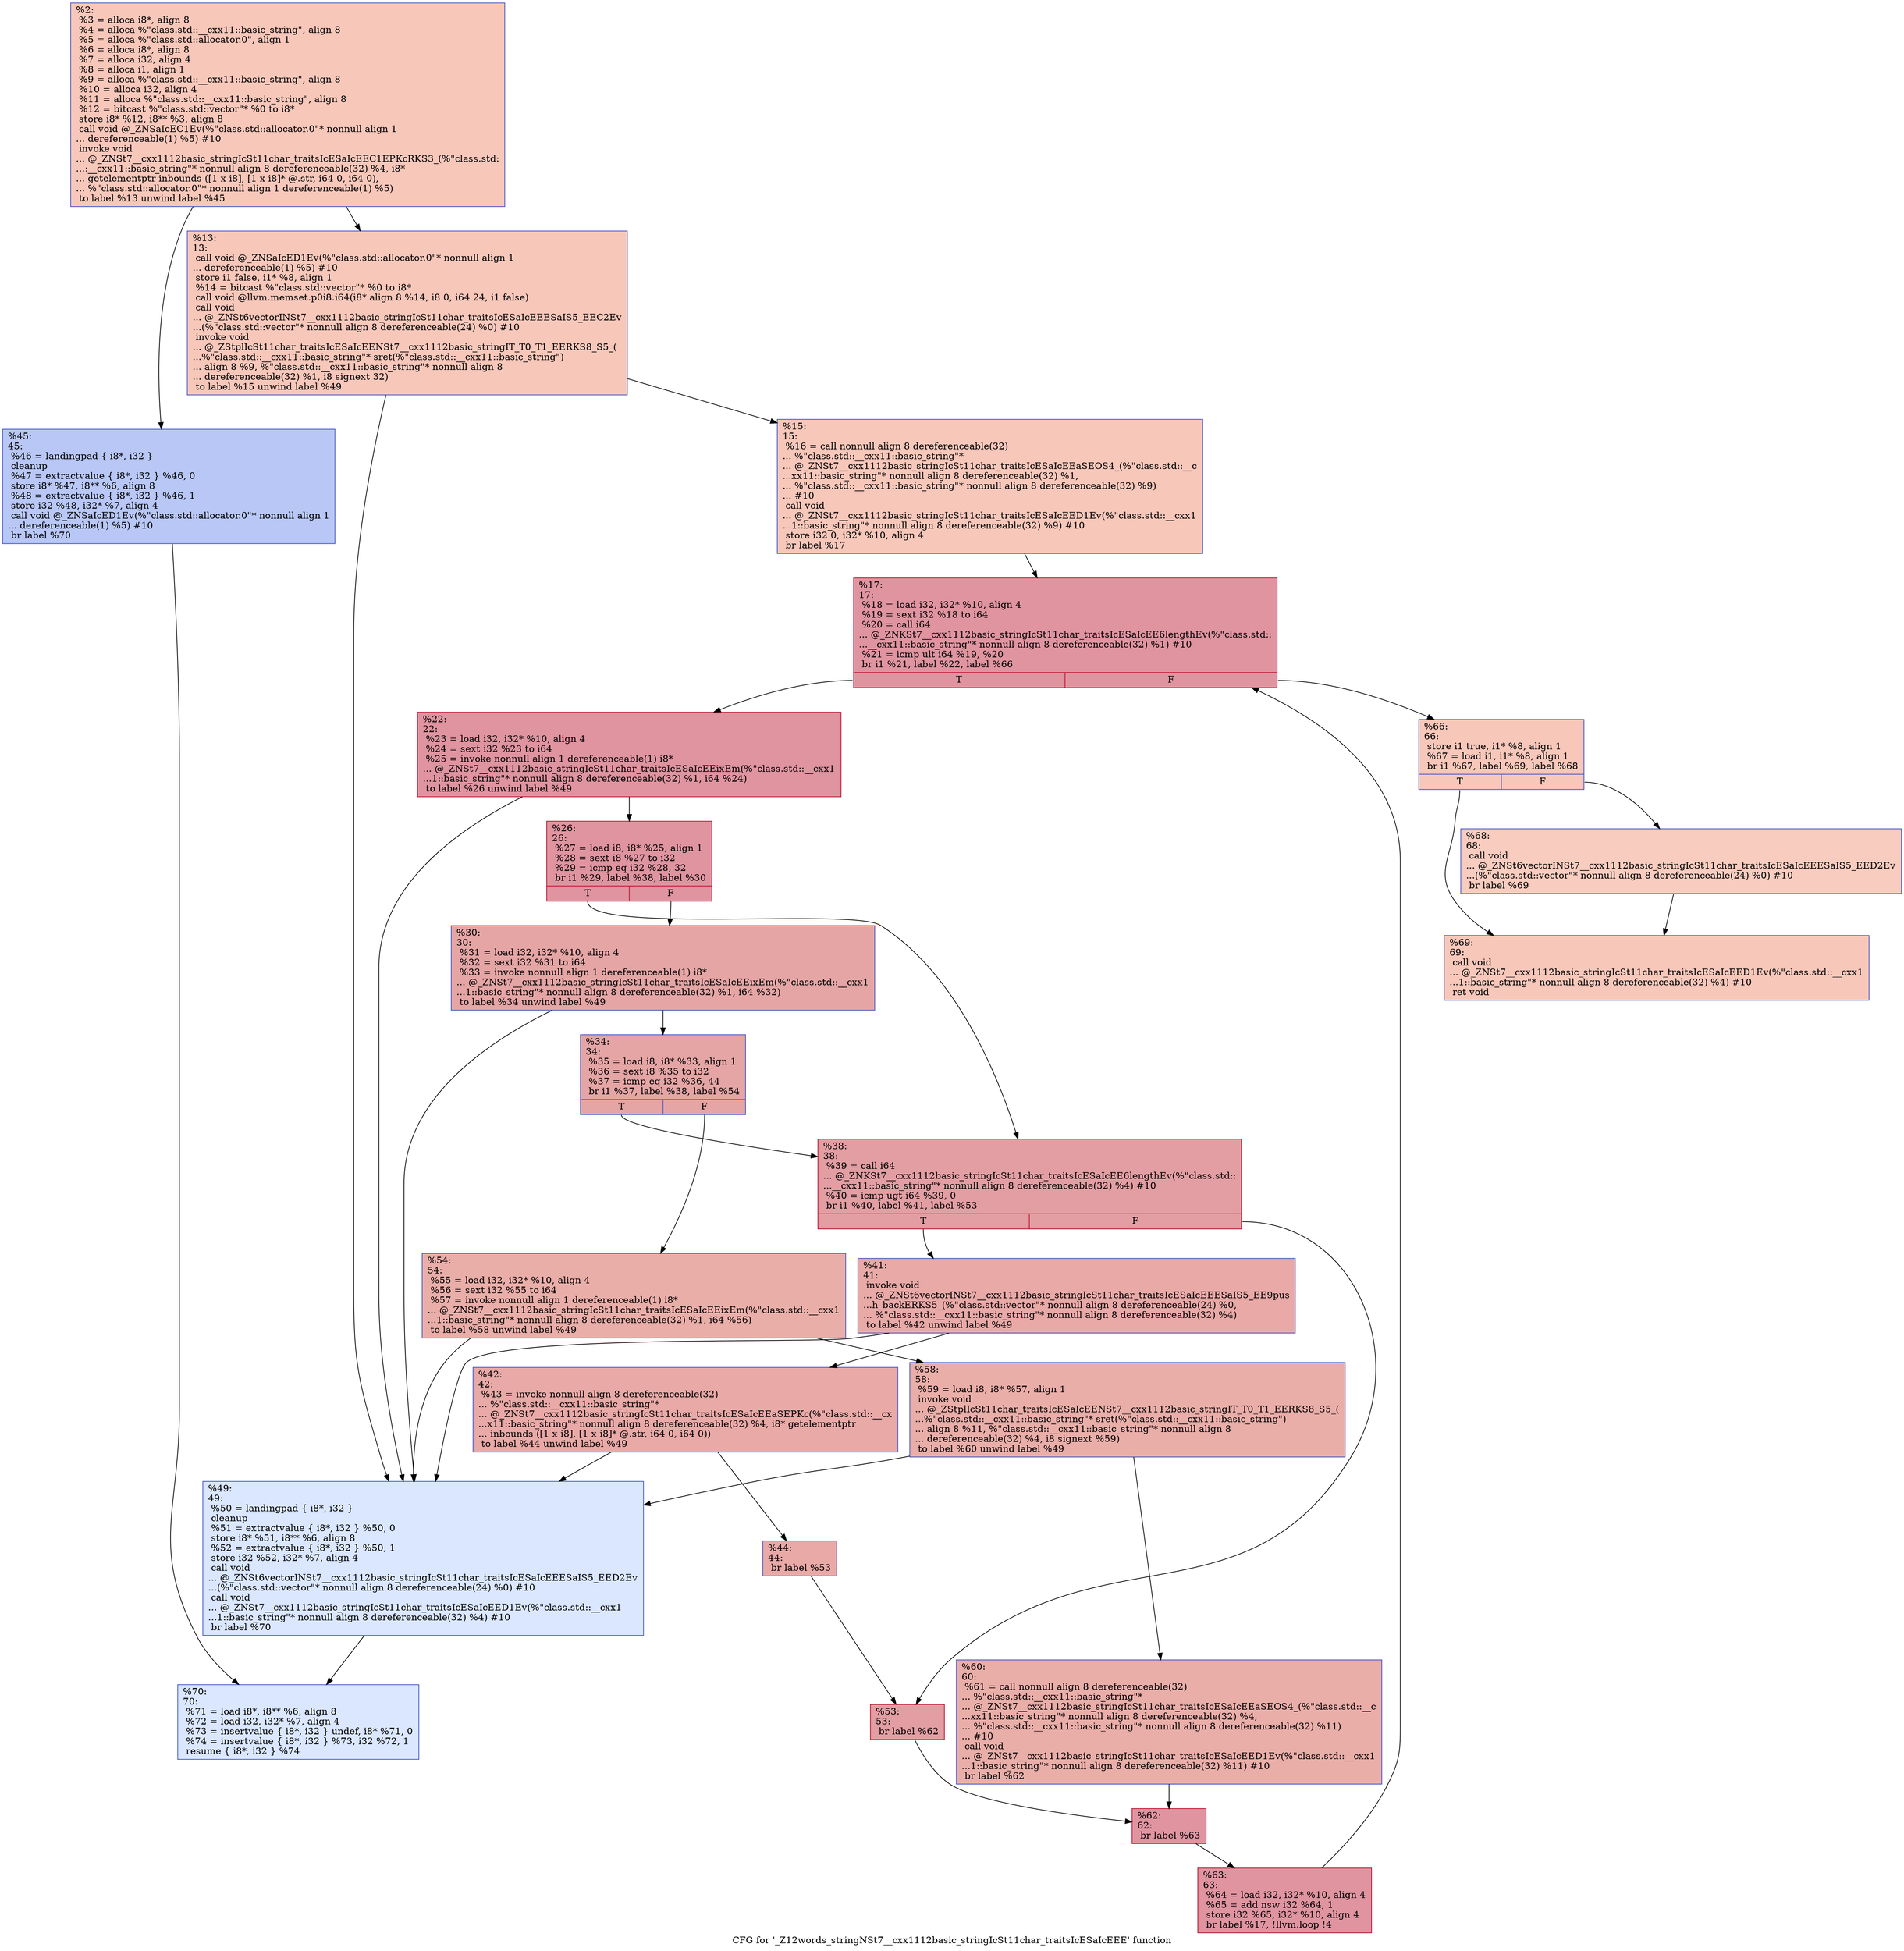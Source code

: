 digraph "CFG for '_Z12words_stringNSt7__cxx1112basic_stringIcSt11char_traitsIcESaIcEEE' function" {
	label="CFG for '_Z12words_stringNSt7__cxx1112basic_stringIcSt11char_traitsIcESaIcEEE' function";

	Node0x55dfaddf4ac0 [shape=record,color="#3d50c3ff", style=filled, fillcolor="#ec7f6370",label="{%2:\l  %3 = alloca i8*, align 8\l  %4 = alloca %\"class.std::__cxx11::basic_string\", align 8\l  %5 = alloca %\"class.std::allocator.0\", align 1\l  %6 = alloca i8*, align 8\l  %7 = alloca i32, align 4\l  %8 = alloca i1, align 1\l  %9 = alloca %\"class.std::__cxx11::basic_string\", align 8\l  %10 = alloca i32, align 4\l  %11 = alloca %\"class.std::__cxx11::basic_string\", align 8\l  %12 = bitcast %\"class.std::vector\"* %0 to i8*\l  store i8* %12, i8** %3, align 8\l  call void @_ZNSaIcEC1Ev(%\"class.std::allocator.0\"* nonnull align 1\l... dereferenceable(1) %5) #10\l  invoke void\l... @_ZNSt7__cxx1112basic_stringIcSt11char_traitsIcESaIcEEC1EPKcRKS3_(%\"class.std:\l...:__cxx11::basic_string\"* nonnull align 8 dereferenceable(32) %4, i8*\l... getelementptr inbounds ([1 x i8], [1 x i8]* @.str, i64 0, i64 0),\l... %\"class.std::allocator.0\"* nonnull align 1 dereferenceable(1) %5)\l          to label %13 unwind label %45\l}"];
	Node0x55dfaddf4ac0 -> Node0x55dfaddf9550;
	Node0x55dfaddf4ac0 -> Node0x55dfaddf95a0;
	Node0x55dfaddf9550 [shape=record,color="#3d50c3ff", style=filled, fillcolor="#ec7f6370",label="{%13:\l13:                                               \l  call void @_ZNSaIcED1Ev(%\"class.std::allocator.0\"* nonnull align 1\l... dereferenceable(1) %5) #10\l  store i1 false, i1* %8, align 1\l  %14 = bitcast %\"class.std::vector\"* %0 to i8*\l  call void @llvm.memset.p0i8.i64(i8* align 8 %14, i8 0, i64 24, i1 false)\l  call void\l... @_ZNSt6vectorINSt7__cxx1112basic_stringIcSt11char_traitsIcESaIcEEESaIS5_EEC2Ev\l...(%\"class.std::vector\"* nonnull align 8 dereferenceable(24) %0) #10\l  invoke void\l... @_ZStplIcSt11char_traitsIcESaIcEENSt7__cxx1112basic_stringIT_T0_T1_EERKS8_S5_(\l...%\"class.std::__cxx11::basic_string\"* sret(%\"class.std::__cxx11::basic_string\")\l... align 8 %9, %\"class.std::__cxx11::basic_string\"* nonnull align 8\l... dereferenceable(32) %1, i8 signext 32)\l          to label %15 unwind label %49\l}"];
	Node0x55dfaddf9550 -> Node0x55dfaddfa310;
	Node0x55dfaddf9550 -> Node0x55dfaddfa3a0;
	Node0x55dfaddfa310 [shape=record,color="#3d50c3ff", style=filled, fillcolor="#ec7f6370",label="{%15:\l15:                                               \l  %16 = call nonnull align 8 dereferenceable(32)\l... %\"class.std::__cxx11::basic_string\"*\l... @_ZNSt7__cxx1112basic_stringIcSt11char_traitsIcESaIcEEaSEOS4_(%\"class.std::__c\l...xx11::basic_string\"* nonnull align 8 dereferenceable(32) %1,\l... %\"class.std::__cxx11::basic_string\"* nonnull align 8 dereferenceable(32) %9)\l... #10\l  call void\l... @_ZNSt7__cxx1112basic_stringIcSt11char_traitsIcESaIcEED1Ev(%\"class.std::__cxx1\l...1::basic_string\"* nonnull align 8 dereferenceable(32) %9) #10\l  store i32 0, i32* %10, align 4\l  br label %17\l}"];
	Node0x55dfaddfa310 -> Node0x55dfaddfa740;
	Node0x55dfaddfa740 [shape=record,color="#b70d28ff", style=filled, fillcolor="#b70d2870",label="{%17:\l17:                                               \l  %18 = load i32, i32* %10, align 4\l  %19 = sext i32 %18 to i64\l  %20 = call i64\l... @_ZNKSt7__cxx1112basic_stringIcSt11char_traitsIcESaIcEE6lengthEv(%\"class.std::\l...__cxx11::basic_string\"* nonnull align 8 dereferenceable(32) %1) #10\l  %21 = icmp ult i64 %19, %20\l  br i1 %21, label %22, label %66\l|{<s0>T|<s1>F}}"];
	Node0x55dfaddfa740:s0 -> Node0x55dfaddfadb0;
	Node0x55dfaddfa740:s1 -> Node0x55dfaddfb110;
	Node0x55dfaddfadb0 [shape=record,color="#b70d28ff", style=filled, fillcolor="#b70d2870",label="{%22:\l22:                                               \l  %23 = load i32, i32* %10, align 4\l  %24 = sext i32 %23 to i64\l  %25 = invoke nonnull align 1 dereferenceable(1) i8*\l... @_ZNSt7__cxx1112basic_stringIcSt11char_traitsIcESaIcEEixEm(%\"class.std::__cxx1\l...1::basic_string\"* nonnull align 8 dereferenceable(32) %1, i64 %24)\l          to label %26 unwind label %49\l}"];
	Node0x55dfaddfadb0 -> Node0x55dfaddfb380;
	Node0x55dfaddfadb0 -> Node0x55dfaddfa3a0;
	Node0x55dfaddfb380 [shape=record,color="#b70d28ff", style=filled, fillcolor="#b70d2870",label="{%26:\l26:                                               \l  %27 = load i8, i8* %25, align 1\l  %28 = sext i8 %27 to i32\l  %29 = icmp eq i32 %28, 32\l  br i1 %29, label %38, label %30\l|{<s0>T|<s1>F}}"];
	Node0x55dfaddfb380:s0 -> Node0x55dfaddfb330;
	Node0x55dfaddfb380:s1 -> Node0x55dfaddfb850;
	Node0x55dfaddfb850 [shape=record,color="#3d50c3ff", style=filled, fillcolor="#c5333470",label="{%30:\l30:                                               \l  %31 = load i32, i32* %10, align 4\l  %32 = sext i32 %31 to i64\l  %33 = invoke nonnull align 1 dereferenceable(1) i8*\l... @_ZNSt7__cxx1112basic_stringIcSt11char_traitsIcESaIcEEixEm(%\"class.std::__cxx1\l...1::basic_string\"* nonnull align 8 dereferenceable(32) %1, i64 %32)\l          to label %34 unwind label %49\l}"];
	Node0x55dfaddfb850 -> Node0x55dfaddfbcd0;
	Node0x55dfaddfb850 -> Node0x55dfaddfa3a0;
	Node0x55dfaddfbcd0 [shape=record,color="#3d50c3ff", style=filled, fillcolor="#c5333470",label="{%34:\l34:                                               \l  %35 = load i8, i8* %33, align 1\l  %36 = sext i8 %35 to i32\l  %37 = icmp eq i32 %36, 44\l  br i1 %37, label %38, label %54\l|{<s0>T|<s1>F}}"];
	Node0x55dfaddfbcd0:s0 -> Node0x55dfaddfb330;
	Node0x55dfaddfbcd0:s1 -> Node0x55dfaddfbc80;
	Node0x55dfaddfb330 [shape=record,color="#b70d28ff", style=filled, fillcolor="#be242e70",label="{%38:\l38:                                               \l  %39 = call i64\l... @_ZNKSt7__cxx1112basic_stringIcSt11char_traitsIcESaIcEE6lengthEv(%\"class.std::\l...__cxx11::basic_string\"* nonnull align 8 dereferenceable(32) %4) #10\l  %40 = icmp ugt i64 %39, 0\l  br i1 %40, label %41, label %53\l|{<s0>T|<s1>F}}"];
	Node0x55dfaddfb330:s0 -> Node0x55dfaddfc0c0;
	Node0x55dfaddfb330:s1 -> Node0x55dfaddfc290;
	Node0x55dfaddfc0c0 [shape=record,color="#3d50c3ff", style=filled, fillcolor="#ca3b3770",label="{%41:\l41:                                               \l  invoke void\l... @_ZNSt6vectorINSt7__cxx1112basic_stringIcSt11char_traitsIcESaIcEEESaIS5_EE9pus\l...h_backERKS5_(%\"class.std::vector\"* nonnull align 8 dereferenceable(24) %0,\l... %\"class.std::__cxx11::basic_string\"* nonnull align 8 dereferenceable(32) %4)\l          to label %42 unwind label %49\l}"];
	Node0x55dfaddfc0c0 -> Node0x55dfaddfc440;
	Node0x55dfaddfc0c0 -> Node0x55dfaddfa3a0;
	Node0x55dfaddfc440 [shape=record,color="#3d50c3ff", style=filled, fillcolor="#ca3b3770",label="{%42:\l42:                                               \l  %43 = invoke nonnull align 8 dereferenceable(32)\l... %\"class.std::__cxx11::basic_string\"*\l... @_ZNSt7__cxx1112basic_stringIcSt11char_traitsIcESaIcEEaSEPKc(%\"class.std::__cx\l...x11::basic_string\"* nonnull align 8 dereferenceable(32) %4, i8* getelementptr\l... inbounds ([1 x i8], [1 x i8]* @.str, i64 0, i64 0))\l          to label %44 unwind label %49\l}"];
	Node0x55dfaddfc440 -> Node0x55dfaddfc7e0;
	Node0x55dfaddfc440 -> Node0x55dfaddfa3a0;
	Node0x55dfaddfc7e0 [shape=record,color="#3d50c3ff", style=filled, fillcolor="#ca3b3770",label="{%44:\l44:                                               \l  br label %53\l}"];
	Node0x55dfaddfc7e0 -> Node0x55dfaddfc290;
	Node0x55dfaddf95a0 [shape=record,color="#3d50c3ff", style=filled, fillcolor="#5f7fe870",label="{%45:\l45:                                               \l  %46 = landingpad \{ i8*, i32 \}\l          cleanup\l  %47 = extractvalue \{ i8*, i32 \} %46, 0\l  store i8* %47, i8** %6, align 8\l  %48 = extractvalue \{ i8*, i32 \} %46, 1\l  store i32 %48, i32* %7, align 4\l  call void @_ZNSaIcED1Ev(%\"class.std::allocator.0\"* nonnull align 1\l... dereferenceable(1) %5) #10\l  br label %70\l}"];
	Node0x55dfaddf95a0 -> Node0x55dfaddfd050;
	Node0x55dfaddfa3a0 [shape=record,color="#3d50c3ff", style=filled, fillcolor="#abc8fd70",label="{%49:\l49:                                               \l  %50 = landingpad \{ i8*, i32 \}\l          cleanup\l  %51 = extractvalue \{ i8*, i32 \} %50, 0\l  store i8* %51, i8** %6, align 8\l  %52 = extractvalue \{ i8*, i32 \} %50, 1\l  store i32 %52, i32* %7, align 4\l  call void\l... @_ZNSt6vectorINSt7__cxx1112basic_stringIcSt11char_traitsIcESaIcEEESaIS5_EED2Ev\l...(%\"class.std::vector\"* nonnull align 8 dereferenceable(24) %0) #10\l  call void\l... @_ZNSt7__cxx1112basic_stringIcSt11char_traitsIcESaIcEED1Ev(%\"class.std::__cxx1\l...1::basic_string\"* nonnull align 8 dereferenceable(32) %4) #10\l  br label %70\l}"];
	Node0x55dfaddfa3a0 -> Node0x55dfaddfd050;
	Node0x55dfaddfc290 [shape=record,color="#b70d28ff", style=filled, fillcolor="#be242e70",label="{%53:\l53:                                               \l  br label %62\l}"];
	Node0x55dfaddfc290 -> Node0x55dfaddfd6b0;
	Node0x55dfaddfbc80 [shape=record,color="#3d50c3ff", style=filled, fillcolor="#d0473d70",label="{%54:\l54:                                               \l  %55 = load i32, i32* %10, align 4\l  %56 = sext i32 %55 to i64\l  %57 = invoke nonnull align 1 dereferenceable(1) i8*\l... @_ZNSt7__cxx1112basic_stringIcSt11char_traitsIcESaIcEEixEm(%\"class.std::__cxx1\l...1::basic_string\"* nonnull align 8 dereferenceable(32) %1, i64 %56)\l          to label %58 unwind label %49\l}"];
	Node0x55dfaddfbc80 -> Node0x55dfaddfda20;
	Node0x55dfaddfbc80 -> Node0x55dfaddfa3a0;
	Node0x55dfaddfda20 [shape=record,color="#3d50c3ff", style=filled, fillcolor="#d0473d70",label="{%58:\l58:                                               \l  %59 = load i8, i8* %57, align 1\l  invoke void\l... @_ZStplIcSt11char_traitsIcESaIcEENSt7__cxx1112basic_stringIT_T0_T1_EERKS8_S5_(\l...%\"class.std::__cxx11::basic_string\"* sret(%\"class.std::__cxx11::basic_string\")\l... align 8 %11, %\"class.std::__cxx11::basic_string\"* nonnull align 8\l... dereferenceable(32) %4, i8 signext %59)\l          to label %60 unwind label %49\l}"];
	Node0x55dfaddfda20 -> Node0x55dfaddfd9d0;
	Node0x55dfaddfda20 -> Node0x55dfaddfa3a0;
	Node0x55dfaddfd9d0 [shape=record,color="#3d50c3ff", style=filled, fillcolor="#d0473d70",label="{%60:\l60:                                               \l  %61 = call nonnull align 8 dereferenceable(32)\l... %\"class.std::__cxx11::basic_string\"*\l... @_ZNSt7__cxx1112basic_stringIcSt11char_traitsIcESaIcEEaSEOS4_(%\"class.std::__c\l...xx11::basic_string\"* nonnull align 8 dereferenceable(32) %4,\l... %\"class.std::__cxx11::basic_string\"* nonnull align 8 dereferenceable(32) %11)\l... #10\l  call void\l... @_ZNSt7__cxx1112basic_stringIcSt11char_traitsIcESaIcEED1Ev(%\"class.std::__cxx1\l...1::basic_string\"* nonnull align 8 dereferenceable(32) %11) #10\l  br label %62\l}"];
	Node0x55dfaddfd9d0 -> Node0x55dfaddfd6b0;
	Node0x55dfaddfd6b0 [shape=record,color="#b70d28ff", style=filled, fillcolor="#b70d2870",label="{%62:\l62:                                               \l  br label %63\l}"];
	Node0x55dfaddfd6b0 -> Node0x55dfaddfde50;
	Node0x55dfaddfde50 [shape=record,color="#b70d28ff", style=filled, fillcolor="#b70d2870",label="{%63:\l63:                                               \l  %64 = load i32, i32* %10, align 4\l  %65 = add nsw i32 %64, 1\l  store i32 %65, i32* %10, align 4\l  br label %17, !llvm.loop !4\l}"];
	Node0x55dfaddfde50 -> Node0x55dfaddfa740;
	Node0x55dfaddfb110 [shape=record,color="#3d50c3ff", style=filled, fillcolor="#ec7f6370",label="{%66:\l66:                                               \l  store i1 true, i1* %8, align 1\l  %67 = load i1, i1* %8, align 1\l  br i1 %67, label %69, label %68\l|{<s0>T|<s1>F}}"];
	Node0x55dfaddfb110:s0 -> Node0x55dfaddff340;
	Node0x55dfaddfb110:s1 -> Node0x55dfaddff390;
	Node0x55dfaddff390 [shape=record,color="#3d50c3ff", style=filled, fillcolor="#f08b6e70",label="{%68:\l68:                                               \l  call void\l... @_ZNSt6vectorINSt7__cxx1112basic_stringIcSt11char_traitsIcESaIcEEESaIS5_EED2Ev\l...(%\"class.std::vector\"* nonnull align 8 dereferenceable(24) %0) #10\l  br label %69\l}"];
	Node0x55dfaddff390 -> Node0x55dfaddff340;
	Node0x55dfaddff340 [shape=record,color="#3d50c3ff", style=filled, fillcolor="#ec7f6370",label="{%69:\l69:                                               \l  call void\l... @_ZNSt7__cxx1112basic_stringIcSt11char_traitsIcESaIcEED1Ev(%\"class.std::__cxx1\l...1::basic_string\"* nonnull align 8 dereferenceable(32) %4) #10\l  ret void\l}"];
	Node0x55dfaddfd050 [shape=record,color="#3d50c3ff", style=filled, fillcolor="#abc8fd70",label="{%70:\l70:                                               \l  %71 = load i8*, i8** %6, align 8\l  %72 = load i32, i32* %7, align 4\l  %73 = insertvalue \{ i8*, i32 \} undef, i8* %71, 0\l  %74 = insertvalue \{ i8*, i32 \} %73, i32 %72, 1\l  resume \{ i8*, i32 \} %74\l}"];
}
